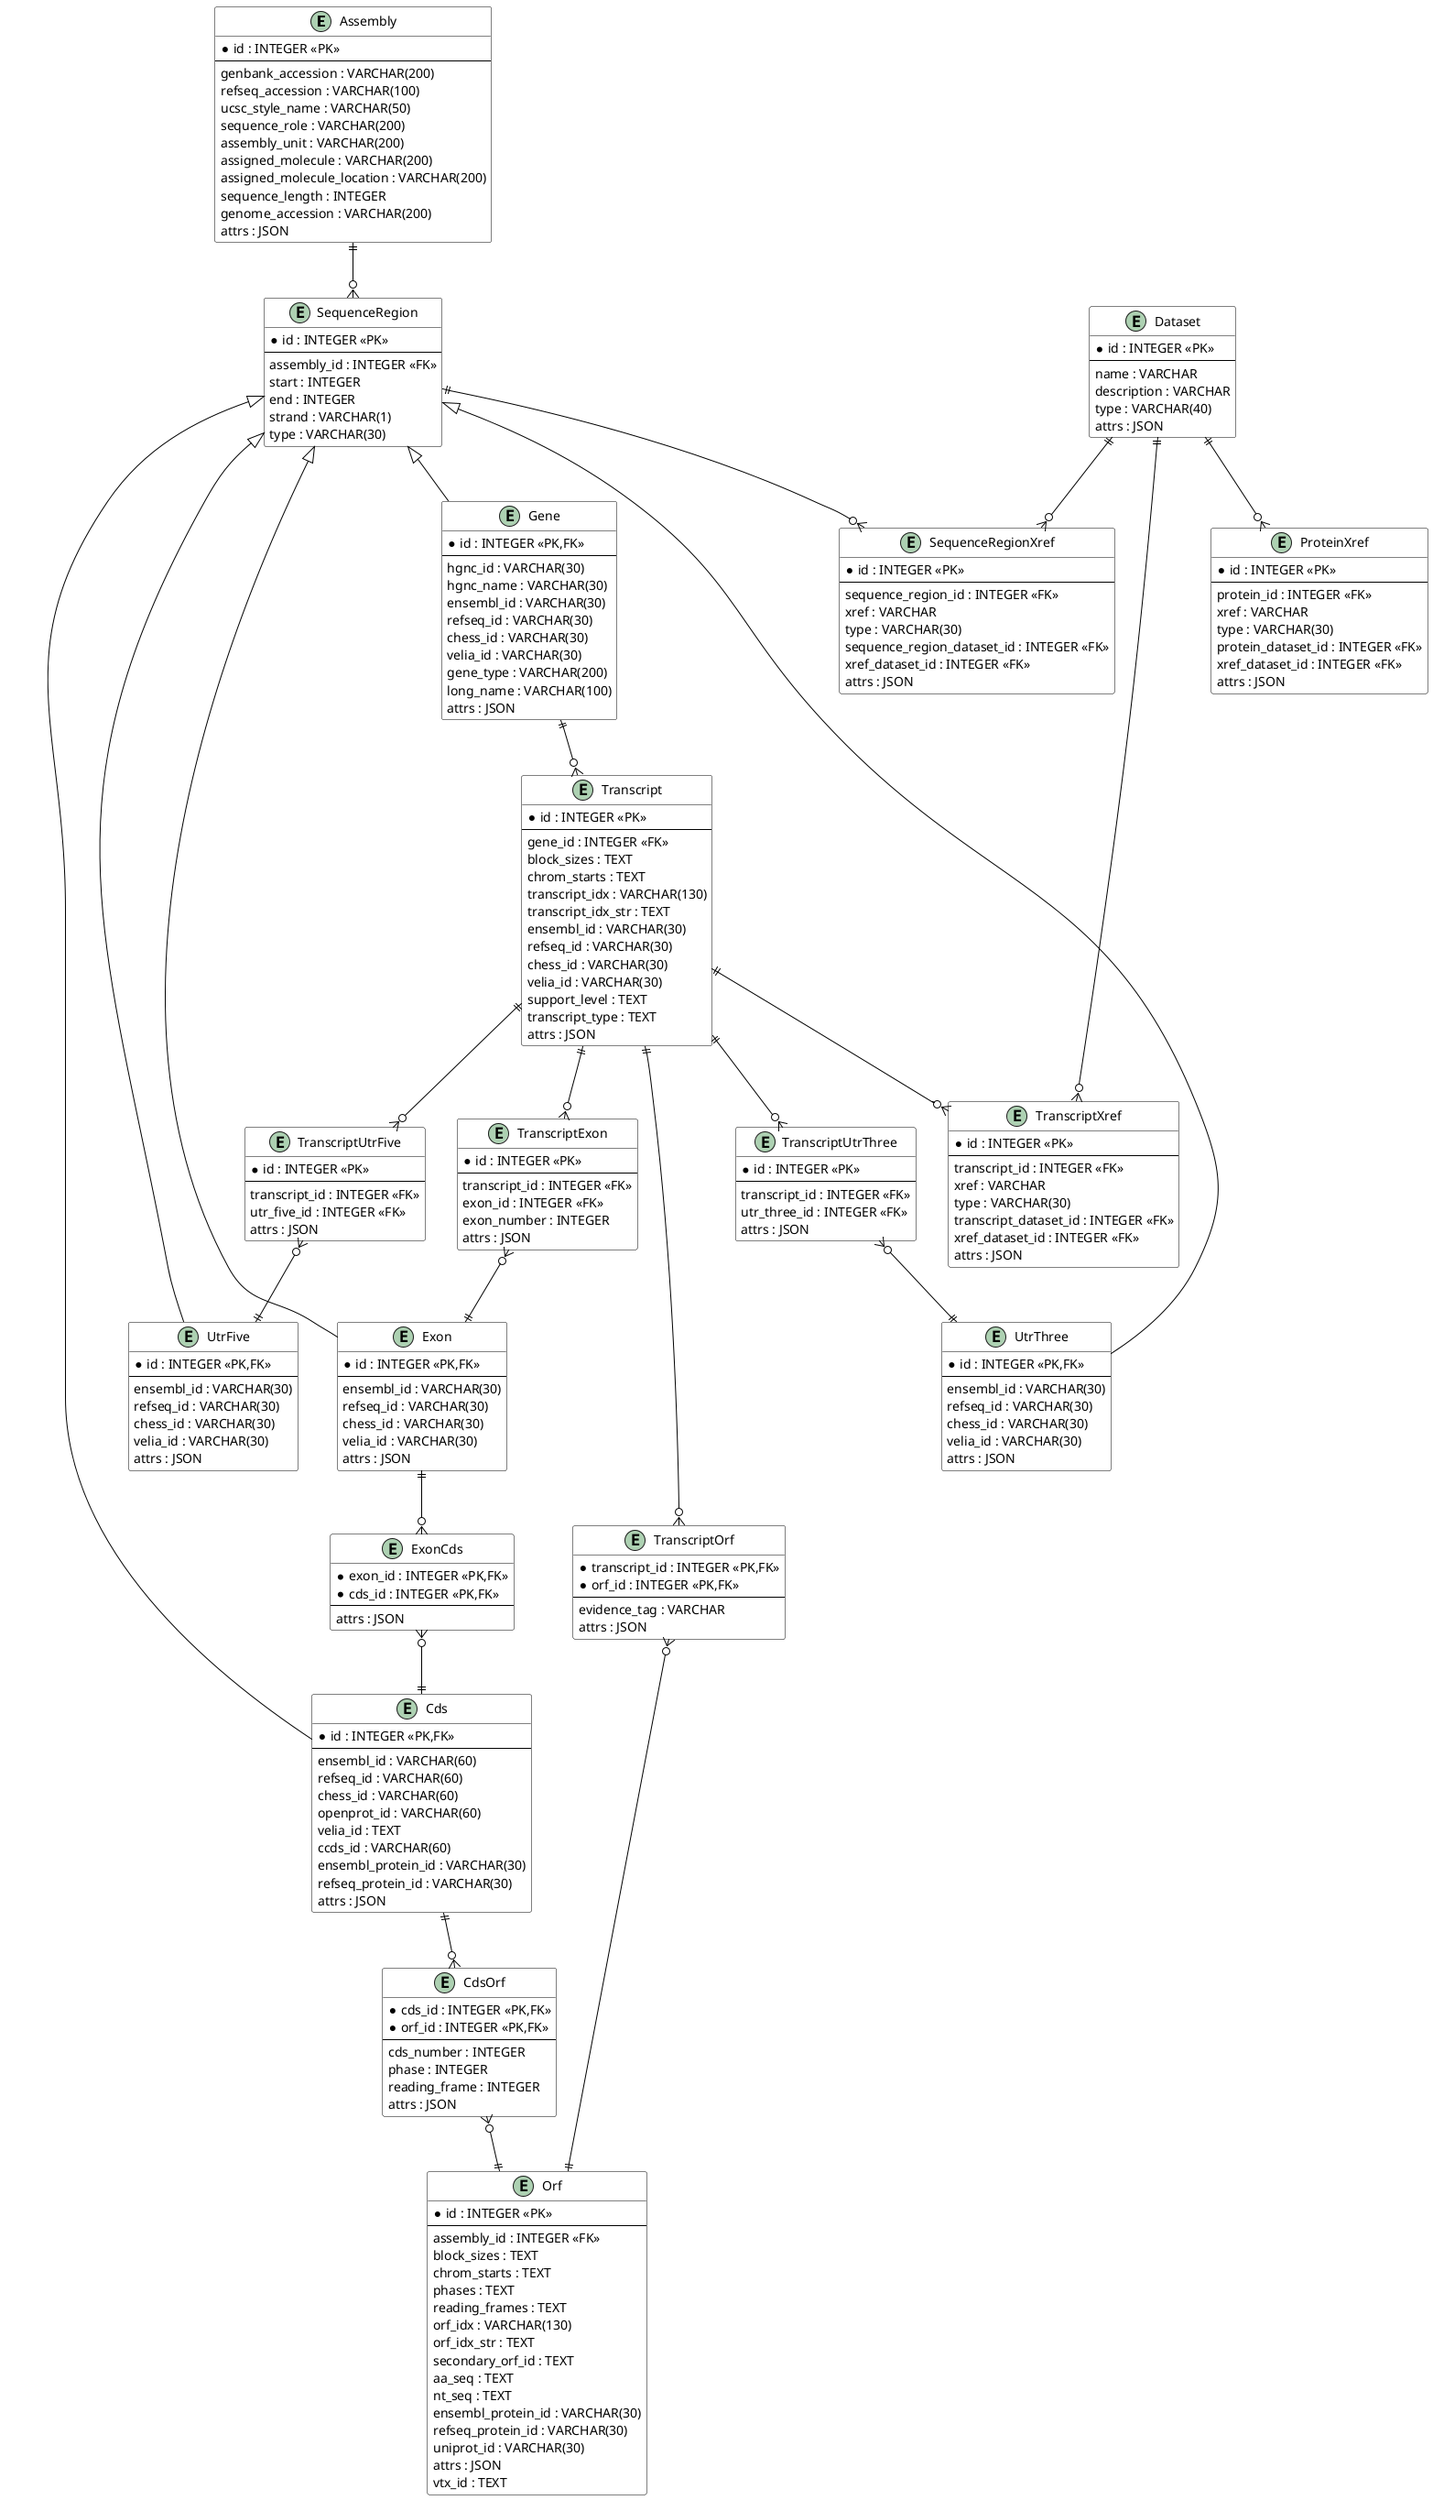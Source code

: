 @startuml
!define ENTITY class
!define PRIMARY_KEY --

skinparam class {
    BackgroundColor White
    BorderColor Black
    ArrowColor Black
}

' Main tables
entity "Assembly" as assembly {
    *id : INTEGER <<PK>>
    --
    genbank_accession : VARCHAR(200)
    refseq_accession : VARCHAR(100)
    ucsc_style_name : VARCHAR(50)
    sequence_role : VARCHAR(200)
    assembly_unit : VARCHAR(200)
    assigned_molecule : VARCHAR(200)
    assigned_molecule_location : VARCHAR(200)
    sequence_length : INTEGER
    genome_accession : VARCHAR(200)
    attrs : JSON
}

entity "SequenceRegion" as seq_region {
    *id : INTEGER <<PK>>
    --
    assembly_id : INTEGER <<FK>>
    start : INTEGER
    end : INTEGER
    strand : VARCHAR(1)
    type : VARCHAR(30)
}

entity "Gene" as gene {
    *id : INTEGER <<PK,FK>>
    --
    hgnc_id : VARCHAR(30)
    hgnc_name : VARCHAR(30)
    ensembl_id : VARCHAR(30)
    refseq_id : VARCHAR(30)
    chess_id : VARCHAR(30)
    velia_id : VARCHAR(30)
    gene_type : VARCHAR(200)
    long_name : VARCHAR(100)
    attrs : JSON
}

entity "Transcript" as transcript {
    *id : INTEGER <<PK>>
    --
    gene_id : INTEGER <<FK>>
    block_sizes : TEXT
    chrom_starts : TEXT
    transcript_idx : VARCHAR(130)
    transcript_idx_str : TEXT
    ensembl_id : VARCHAR(30)
    refseq_id : VARCHAR(30)
    chess_id : VARCHAR(30)
    velia_id : VARCHAR(30)
    support_level : TEXT
    transcript_type : TEXT
    attrs : JSON
}

entity "Exon" as exon {
    *id : INTEGER <<PK,FK>>
    --
    ensembl_id : VARCHAR(30)
    refseq_id : VARCHAR(30)
    chess_id : VARCHAR(30)
    velia_id : VARCHAR(30)
    attrs : JSON
}

entity "UtrThree" as utr3 {
    *id : INTEGER <<PK,FK>>
    --
    ensembl_id : VARCHAR(30)
    refseq_id : VARCHAR(30)
    chess_id : VARCHAR(30)
    velia_id : VARCHAR(30)
    attrs : JSON
}

entity "UtrFive" as utr5 {
    *id : INTEGER <<PK,FK>>
    --
    ensembl_id : VARCHAR(30)
    refseq_id : VARCHAR(30)
    chess_id : VARCHAR(30)
    velia_id : VARCHAR(30)
    attrs : JSON
}

entity "Cds" as cds {
    *id : INTEGER <<PK,FK>>
    --
    ensembl_id : VARCHAR(60)
    refseq_id : VARCHAR(60)
    chess_id : VARCHAR(60)
    openprot_id : VARCHAR(60)
    velia_id : TEXT
    ccds_id : VARCHAR(60)
    ensembl_protein_id : VARCHAR(30)
    refseq_protein_id : VARCHAR(30)
    attrs : JSON
}

entity "Orf" as orf {
    *id : INTEGER <<PK>>
    --
    assembly_id : INTEGER <<FK>>
    block_sizes : TEXT
    chrom_starts : TEXT
    phases : TEXT
    reading_frames : TEXT
    orf_idx : VARCHAR(130)
    orf_idx_str : TEXT
    secondary_orf_id : TEXT
    aa_seq : TEXT
    nt_seq : TEXT
    ensembl_protein_id : VARCHAR(30)
    refseq_protein_id : VARCHAR(30)
    uniprot_id : VARCHAR(30)
    attrs : JSON
    vtx_id : TEXT
}

entity "Dataset" as dataset {
    *id : INTEGER <<PK>>
    --
    name : VARCHAR
    description : VARCHAR
    type : VARCHAR(40)
    attrs : JSON
}

' Junction tables
entity "TranscriptUtrFive" as tx_utr5 {
    *id : INTEGER <<PK>>
    --
    transcript_id : INTEGER <<FK>>
    utr_five_id : INTEGER <<FK>>
    attrs : JSON
}

entity "TranscriptUtrThree" as tx_utr3 {
    *id : INTEGER <<PK>>
    --
    transcript_id : INTEGER <<FK>>
    utr_three_id : INTEGER <<FK>>
    attrs : JSON
}

entity "TranscriptExon" as tx_exon {
    *id : INTEGER <<PK>>
    --
    transcript_id : INTEGER <<FK>>
    exon_id : INTEGER <<FK>>
    exon_number : INTEGER
    attrs : JSON
}

entity "TranscriptOrf" as tx_orf {
    *transcript_id : INTEGER <<PK,FK>>
    *orf_id : INTEGER <<PK,FK>>
    --
    evidence_tag : VARCHAR
    attrs : JSON
}

entity "ExonCds" as exon_cds {
    *exon_id : INTEGER <<PK,FK>>
    *cds_id : INTEGER <<PK,FK>>
    --
    attrs : JSON
}

entity "CdsOrf" as cds_orf {
    *cds_id : INTEGER <<PK,FK>>
    *orf_id : INTEGER <<PK,FK>>
    --
    cds_number : INTEGER
    phase : INTEGER
    reading_frame : INTEGER
    attrs : JSON
}

' Cross-reference tables
entity "TranscriptXref" as tx_xref {
    *id : INTEGER <<PK>>
    --
    transcript_id : INTEGER <<FK>>
    xref : VARCHAR
    type : VARCHAR(30)
    transcript_dataset_id : INTEGER <<FK>>
    xref_dataset_id : INTEGER <<FK>>
    attrs : JSON
}

entity "SequenceRegionXref" as seq_xref {
    *id : INTEGER <<PK>>
    --
    sequence_region_id : INTEGER <<FK>>
    xref : VARCHAR
    type : VARCHAR(30)
    sequence_region_dataset_id : INTEGER <<FK>>
    xref_dataset_id : INTEGER <<FK>>
    attrs : JSON
}

entity "ProteinXref" as prot_xref {
    *id : INTEGER <<PK>>
    --
    protein_id : INTEGER <<FK>>
    xref : VARCHAR
    type : VARCHAR(30)
    protein_dataset_id : INTEGER <<FK>>
    xref_dataset_id : INTEGER <<FK>>
    attrs : JSON
}

' Relationships
assembly ||--o{ seq_region
seq_region <|-- gene
seq_region <|-- exon
seq_region <|-- utr3
seq_region <|-- utr5
seq_region <|-- cds
gene ||--o{ transcript
transcript ||--o{ tx_exon
tx_exon }o--|| exon
transcript ||--o{ tx_utr5
tx_utr5 }o--|| utr5
transcript ||--o{ tx_utr3
tx_utr3 }o--|| utr3
transcript ||--o{ tx_orf
tx_orf }o--|| orf
exon ||--o{ exon_cds
exon_cds }o--|| cds
cds ||--o{ cds_orf
cds_orf }o--|| orf
transcript ||--o{ tx_xref
seq_region ||--o{ seq_xref
dataset ||--o{ tx_xref
dataset ||--o{ seq_xref
dataset ||--o{ prot_xref

@enduml